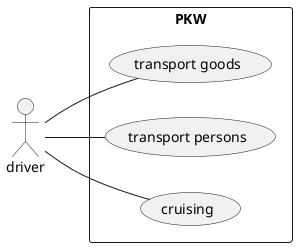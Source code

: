 @startuml
@startuml
left to right direction
actor "driver" as fc
rectangle PKW {
  usecase "transport goods" as UCGOODS
  usecase "transport persons" as UCPERSONS
  usecase "cruising" as UCCRUISE
}
fc -- UCGOODS
fc -- UCPERSONS
fc -- UCCRUISE
@enduml
@enduml